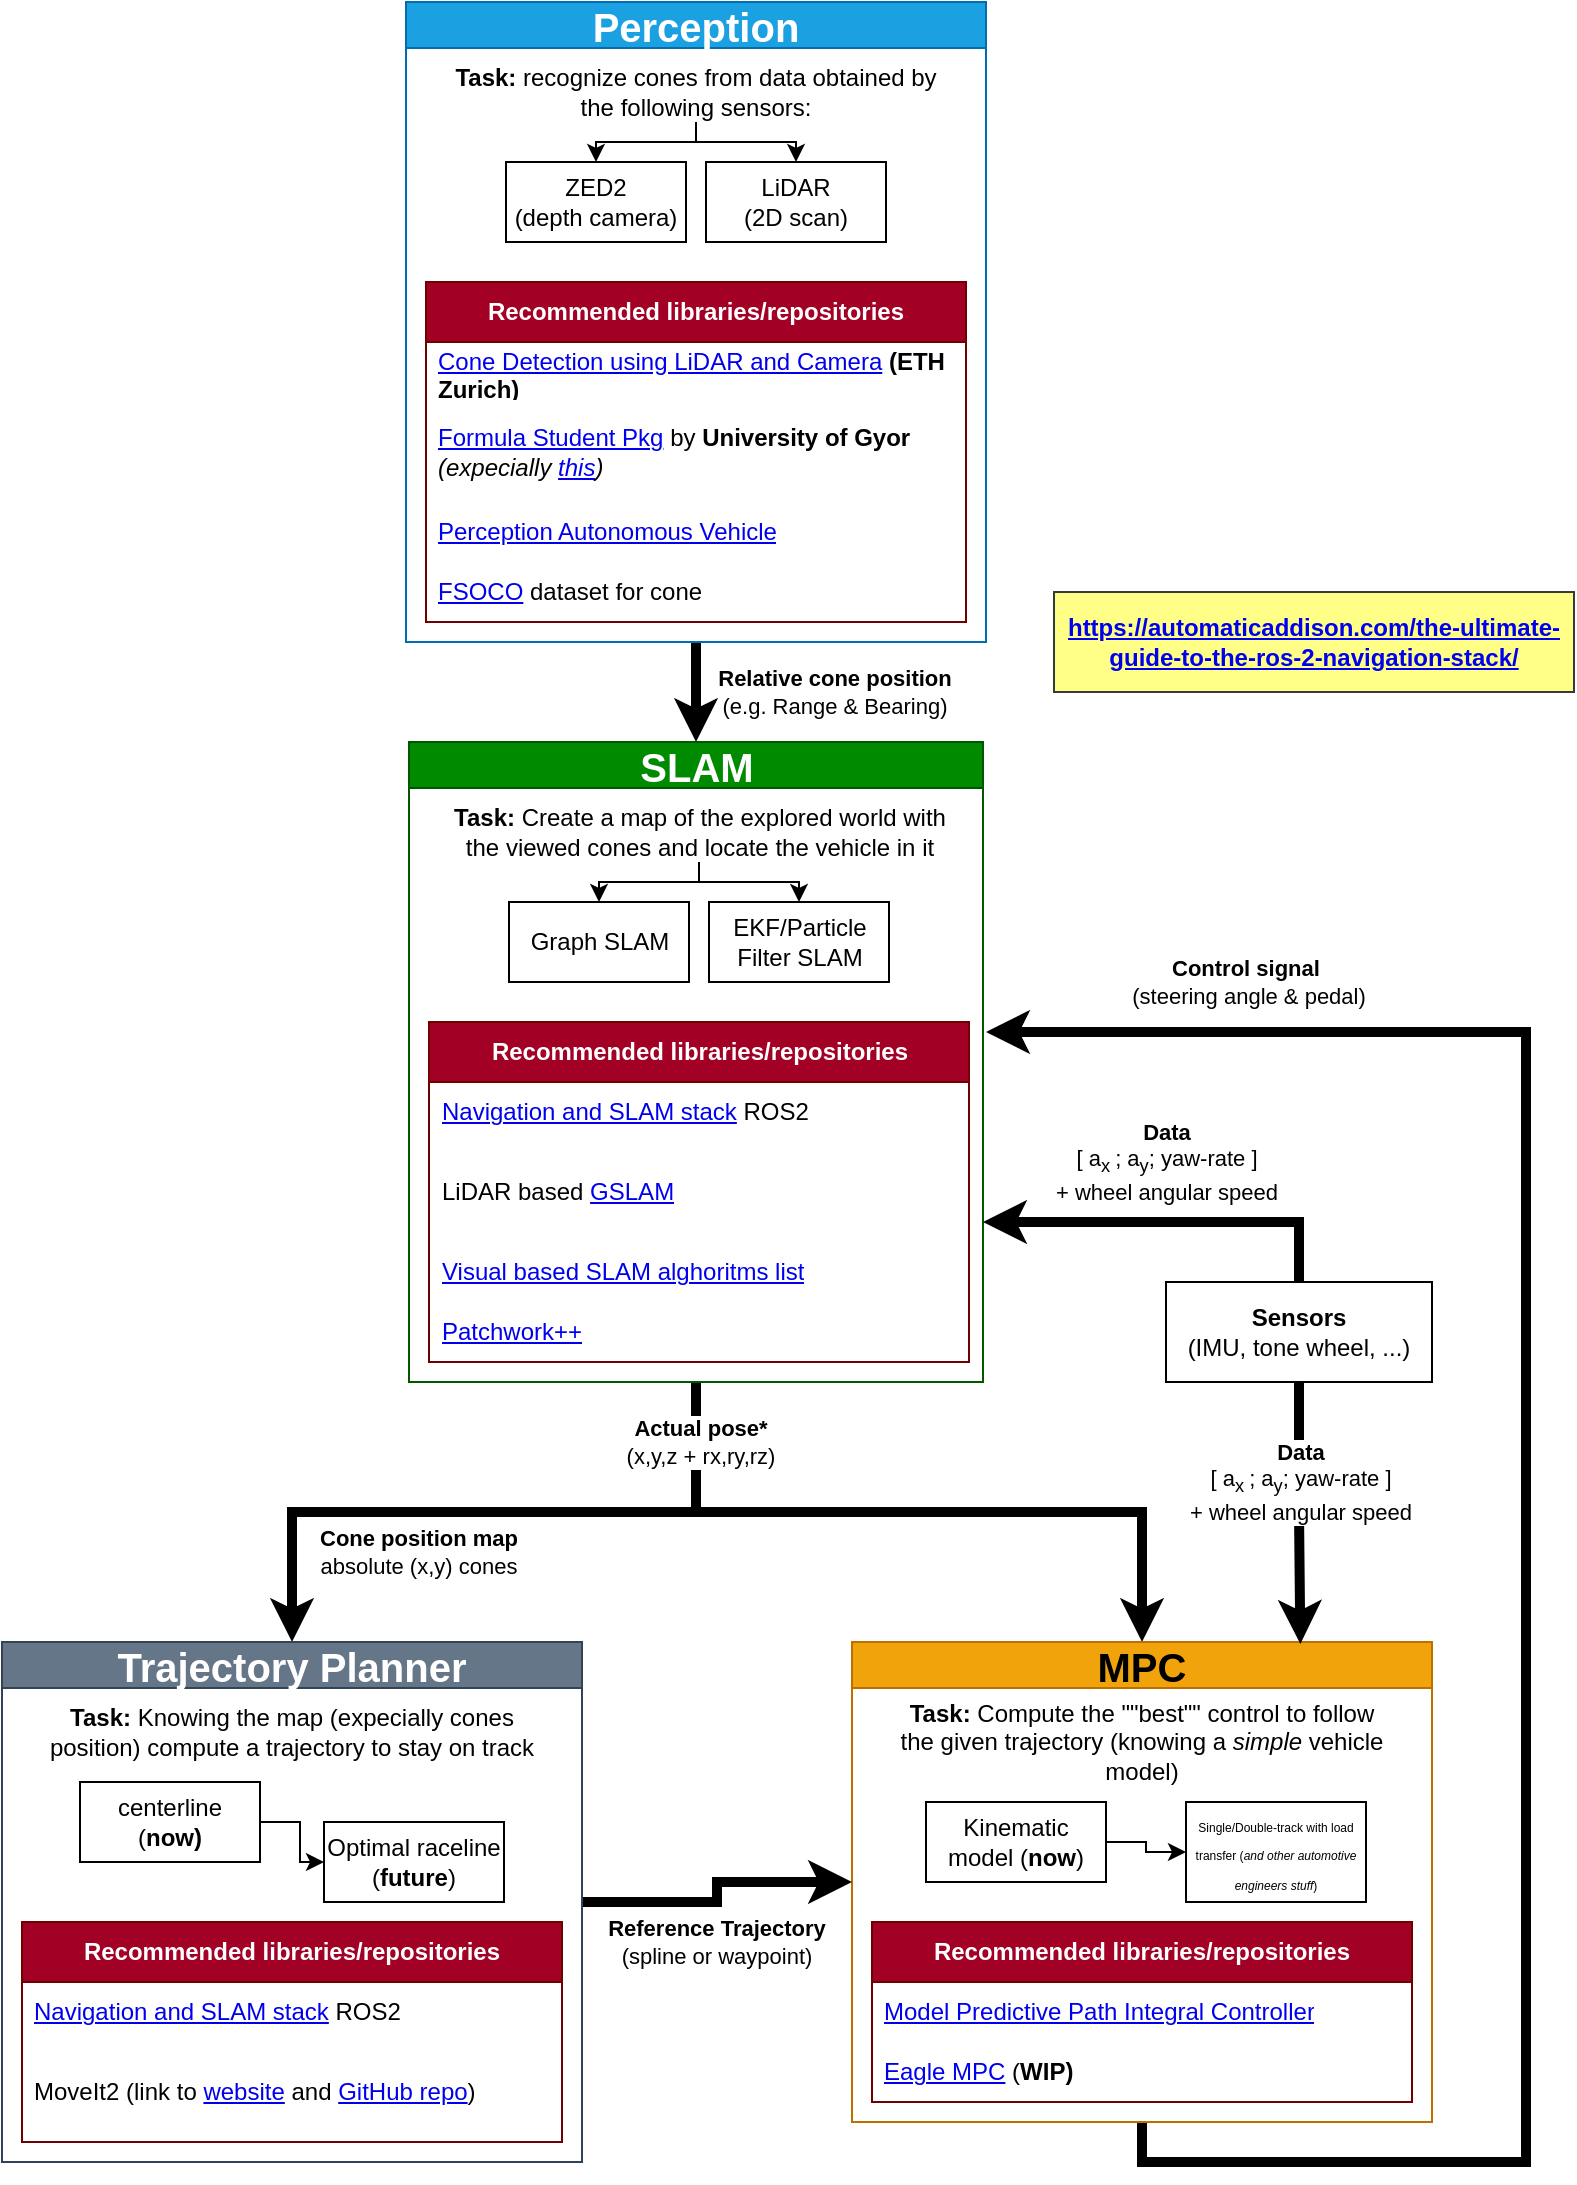 <mxfile version="22.1.2" type="device">
  <diagram name="Page-1" id="8VKyxFyfPZ4FyQ1nRCPz">
    <mxGraphModel dx="1434" dy="963" grid="1" gridSize="10" guides="1" tooltips="1" connect="1" arrows="1" fold="1" page="1" pageScale="1" pageWidth="850" pageHeight="1100" math="0" shadow="0">
      <root>
        <mxCell id="0" />
        <mxCell id="1" parent="0" />
        <mxCell id="Qgp2LlFuuxw4ACLHFYo1-34" style="edgeStyle=orthogonalEdgeStyle;rounded=0;orthogonalLoop=1;jettySize=auto;html=1;exitX=0.5;exitY=1;exitDx=0;exitDy=0;entryX=0.5;entryY=0;entryDx=0;entryDy=0;strokeWidth=5;" parent="1" source="Qgp2LlFuuxw4ACLHFYo1-9" target="Qgp2LlFuuxw4ACLHFYo1-24" edge="1">
          <mxGeometry relative="1" as="geometry" />
        </mxCell>
        <mxCell id="Qgp2LlFuuxw4ACLHFYo1-9" value="&lt;font style=&quot;font-size: 20px;&quot;&gt;Perception&lt;/font&gt;" style="swimlane;whiteSpace=wrap;html=1;fillColor=#1ba1e2;fontColor=#ffffff;strokeColor=#006EAF;" parent="1" vertex="1">
          <mxGeometry x="246" y="10" width="290" height="320" as="geometry">
            <mxRectangle x="340" y="160" width="100" height="30" as="alternateBounds" />
          </mxGeometry>
        </mxCell>
        <mxCell id="Qgp2LlFuuxw4ACLHFYo1-11" value="ZED2&lt;br&gt;(depth camera)" style="rounded=0;whiteSpace=wrap;html=1;" parent="Qgp2LlFuuxw4ACLHFYo1-9" vertex="1">
          <mxGeometry x="50" y="80" width="90" height="40" as="geometry" />
        </mxCell>
        <mxCell id="Qgp2LlFuuxw4ACLHFYo1-12" value="LiDAR&lt;br&gt;(2D scan)" style="rounded=0;whiteSpace=wrap;html=1;" parent="Qgp2LlFuuxw4ACLHFYo1-9" vertex="1">
          <mxGeometry x="150" y="80" width="90" height="40" as="geometry" />
        </mxCell>
        <mxCell id="Qgp2LlFuuxw4ACLHFYo1-16" style="edgeStyle=orthogonalEdgeStyle;rounded=0;orthogonalLoop=1;jettySize=auto;html=1;entryX=0.5;entryY=0;entryDx=0;entryDy=0;" parent="Qgp2LlFuuxw4ACLHFYo1-9" source="Qgp2LlFuuxw4ACLHFYo1-15" target="Qgp2LlFuuxw4ACLHFYo1-11" edge="1">
          <mxGeometry relative="1" as="geometry">
            <Array as="points">
              <mxPoint x="145" y="70" />
              <mxPoint x="95" y="70" />
            </Array>
          </mxGeometry>
        </mxCell>
        <mxCell id="Qgp2LlFuuxw4ACLHFYo1-17" style="edgeStyle=orthogonalEdgeStyle;rounded=0;orthogonalLoop=1;jettySize=auto;html=1;exitX=0.5;exitY=1;exitDx=0;exitDy=0;" parent="Qgp2LlFuuxw4ACLHFYo1-9" source="Qgp2LlFuuxw4ACLHFYo1-15" target="Qgp2LlFuuxw4ACLHFYo1-12" edge="1">
          <mxGeometry relative="1" as="geometry">
            <Array as="points">
              <mxPoint x="145" y="70" />
              <mxPoint x="195" y="70" />
            </Array>
          </mxGeometry>
        </mxCell>
        <mxCell id="Qgp2LlFuuxw4ACLHFYo1-15" value="&lt;b&gt;Task: &lt;/b&gt;recognize cones from data obtained by the following sensors:" style="text;html=1;strokeColor=none;fillColor=none;align=center;verticalAlign=middle;whiteSpace=wrap;rounded=0;" parent="Qgp2LlFuuxw4ACLHFYo1-9" vertex="1">
          <mxGeometry x="20" y="30" width="250" height="30" as="geometry" />
        </mxCell>
        <mxCell id="Qgp2LlFuuxw4ACLHFYo1-19" value="&lt;b&gt;Recommended libraries/repositories&lt;/b&gt;" style="swimlane;fontStyle=0;childLayout=stackLayout;horizontal=1;startSize=30;horizontalStack=0;resizeParent=1;resizeParentMax=0;resizeLast=0;collapsible=1;marginBottom=0;whiteSpace=wrap;html=1;fillColor=#a20025;fontColor=#ffffff;strokeColor=#6F0000;" parent="Qgp2LlFuuxw4ACLHFYo1-9" vertex="1">
          <mxGeometry x="10" y="140" width="270" height="170" as="geometry" />
        </mxCell>
        <mxCell id="Qgp2LlFuuxw4ACLHFYo1-20" value="&lt;a href=&quot;https://www.researchgate.net/profile/Mark-Pfeiffer/publication/320891181_Cone_Detection_using_a_Combination_of_LiDAR_and_Vision-based_Machine_Learning/links/5b0bc0314585157f871b431d/Cone-Detection-using-a-Combination-of-LiDAR-and-Vision-based-Machine-Learning.pdf?_tp=eyJjb250ZXh0Ijp7ImZpcnN0UGFnZSI6InB1YmxpY2F0aW9uIiwicGFnZSI6InB1YmxpY2F0aW9uIn19&quot;&gt;Cone Detection using LiDAR and Camera&lt;/a&gt; &lt;b&gt;(ETH Zurich)&lt;/b&gt;" style="text;strokeColor=none;fillColor=none;align=left;verticalAlign=middle;spacingLeft=4;spacingRight=4;overflow=hidden;points=[[0,0.5],[1,0.5]];portConstraint=eastwest;rotatable=0;whiteSpace=wrap;html=1;" parent="Qgp2LlFuuxw4ACLHFYo1-19" vertex="1">
          <mxGeometry y="30" width="270" height="30" as="geometry" />
        </mxCell>
        <mxCell id="Qgp2LlFuuxw4ACLHFYo1-21" value="&lt;a href=&quot;https://github.com/szenergy/formula_student_packages?tab=readme-ov-file&quot;&gt;Formula Student Pkg&lt;/a&gt; by &lt;b&gt;University of Gyor&lt;/b&gt; &lt;i&gt;(expecially &lt;a href=&quot;https://github.com/jkk-research/pointcloud_to_grid&quot;&gt;this&lt;/a&gt;)&lt;/i&gt;" style="text;strokeColor=none;fillColor=none;align=left;verticalAlign=middle;spacingLeft=4;spacingRight=4;overflow=hidden;points=[[0,0.5],[1,0.5]];portConstraint=eastwest;rotatable=0;whiteSpace=wrap;html=1;" parent="Qgp2LlFuuxw4ACLHFYo1-19" vertex="1">
          <mxGeometry y="60" width="270" height="50" as="geometry" />
        </mxCell>
        <mxCell id="Qgp2LlFuuxw4ACLHFYo1-22" value="&lt;a href=&quot;https://github.com/Hammad-Safeer42/Autonomous_Vehicle_Perception&quot;&gt;Perception Autonomous Vehicle&lt;/a&gt;" style="text;strokeColor=none;fillColor=none;align=left;verticalAlign=middle;spacingLeft=4;spacingRight=4;overflow=hidden;points=[[0,0.5],[1,0.5]];portConstraint=eastwest;rotatable=0;whiteSpace=wrap;html=1;" parent="Qgp2LlFuuxw4ACLHFYo1-19" vertex="1">
          <mxGeometry y="110" width="270" height="30" as="geometry" />
        </mxCell>
        <mxCell id="eDe5voWOfxt5IWZAMDhW-1" value="&lt;a href=&quot;https://www.fsoco-dataset.com/&quot;&gt;FSOCO&lt;/a&gt; dataset for cone" style="text;strokeColor=none;fillColor=none;align=left;verticalAlign=middle;spacingLeft=4;spacingRight=4;overflow=hidden;points=[[0,0.5],[1,0.5]];portConstraint=eastwest;rotatable=0;whiteSpace=wrap;html=1;" vertex="1" parent="Qgp2LlFuuxw4ACLHFYo1-19">
          <mxGeometry y="140" width="270" height="30" as="geometry" />
        </mxCell>
        <mxCell id="Qgp2LlFuuxw4ACLHFYo1-46" style="edgeStyle=orthogonalEdgeStyle;rounded=0;orthogonalLoop=1;jettySize=auto;html=1;exitX=0.5;exitY=1;exitDx=0;exitDy=0;strokeWidth=5;" parent="1" source="Qgp2LlFuuxw4ACLHFYo1-24" target="Qgp2LlFuuxw4ACLHFYo1-35" edge="1">
          <mxGeometry relative="1" as="geometry" />
        </mxCell>
        <mxCell id="Qgp2LlFuuxw4ACLHFYo1-57" style="edgeStyle=orthogonalEdgeStyle;rounded=0;orthogonalLoop=1;jettySize=auto;html=1;exitX=0.5;exitY=1;exitDx=0;exitDy=0;strokeWidth=5;" parent="1" source="Qgp2LlFuuxw4ACLHFYo1-24" target="Qgp2LlFuuxw4ACLHFYo1-47" edge="1">
          <mxGeometry relative="1" as="geometry" />
        </mxCell>
        <mxCell id="Qgp2LlFuuxw4ACLHFYo1-86" value="&lt;b&gt;Cone position map&lt;/b&gt;&lt;br&gt;absolute (x,y) cones" style="edgeLabel;html=1;align=center;verticalAlign=middle;resizable=0;points=[];" parent="Qgp2LlFuuxw4ACLHFYo1-57" vertex="1" connectable="0">
          <mxGeometry x="0.259" y="1" relative="1" as="geometry">
            <mxPoint x="5" y="19" as="offset" />
          </mxGeometry>
        </mxCell>
        <mxCell id="Qgp2LlFuuxw4ACLHFYo1-24" value="&lt;font style=&quot;font-size: 20px;&quot;&gt;SLAM&lt;/font&gt;" style="swimlane;whiteSpace=wrap;html=1;fillColor=#008a00;fontColor=#ffffff;strokeColor=#005700;" parent="1" vertex="1">
          <mxGeometry x="247.5" y="380" width="287" height="320" as="geometry">
            <mxRectangle x="340" y="160" width="100" height="30" as="alternateBounds" />
          </mxGeometry>
        </mxCell>
        <mxCell id="Qgp2LlFuuxw4ACLHFYo1-25" value="Graph SLAM" style="rounded=0;whiteSpace=wrap;html=1;" parent="Qgp2LlFuuxw4ACLHFYo1-24" vertex="1">
          <mxGeometry x="50" y="80" width="90" height="40" as="geometry" />
        </mxCell>
        <mxCell id="Qgp2LlFuuxw4ACLHFYo1-26" value="EKF/Particle Filter SLAM" style="rounded=0;whiteSpace=wrap;html=1;" parent="Qgp2LlFuuxw4ACLHFYo1-24" vertex="1">
          <mxGeometry x="150" y="80" width="90" height="40" as="geometry" />
        </mxCell>
        <mxCell id="Qgp2LlFuuxw4ACLHFYo1-27" style="edgeStyle=orthogonalEdgeStyle;rounded=0;orthogonalLoop=1;jettySize=auto;html=1;entryX=0.5;entryY=0;entryDx=0;entryDy=0;" parent="Qgp2LlFuuxw4ACLHFYo1-24" source="Qgp2LlFuuxw4ACLHFYo1-29" target="Qgp2LlFuuxw4ACLHFYo1-25" edge="1">
          <mxGeometry relative="1" as="geometry">
            <Array as="points">
              <mxPoint x="145" y="70" />
              <mxPoint x="95" y="70" />
            </Array>
          </mxGeometry>
        </mxCell>
        <mxCell id="Qgp2LlFuuxw4ACLHFYo1-28" style="edgeStyle=orthogonalEdgeStyle;rounded=0;orthogonalLoop=1;jettySize=auto;html=1;exitX=0.5;exitY=1;exitDx=0;exitDy=0;" parent="Qgp2LlFuuxw4ACLHFYo1-24" source="Qgp2LlFuuxw4ACLHFYo1-29" target="Qgp2LlFuuxw4ACLHFYo1-26" edge="1">
          <mxGeometry relative="1" as="geometry">
            <Array as="points">
              <mxPoint x="145" y="70" />
              <mxPoint x="195" y="70" />
            </Array>
          </mxGeometry>
        </mxCell>
        <mxCell id="Qgp2LlFuuxw4ACLHFYo1-29" value="&lt;b&gt;Task: &lt;/b&gt;Create a map of the explored world with the viewed cones and locate the vehicle in it" style="text;html=1;strokeColor=none;fillColor=none;align=center;verticalAlign=middle;whiteSpace=wrap;rounded=0;" parent="Qgp2LlFuuxw4ACLHFYo1-24" vertex="1">
          <mxGeometry x="20" y="30" width="250" height="30" as="geometry" />
        </mxCell>
        <mxCell id="Qgp2LlFuuxw4ACLHFYo1-30" value="&lt;b&gt;Recommended libraries/repositories&lt;/b&gt;" style="swimlane;fontStyle=0;childLayout=stackLayout;horizontal=1;startSize=30;horizontalStack=0;resizeParent=1;resizeParentMax=0;resizeLast=0;collapsible=1;marginBottom=0;whiteSpace=wrap;html=1;fillColor=#a20025;fontColor=#ffffff;strokeColor=#6F0000;" parent="Qgp2LlFuuxw4ACLHFYo1-24" vertex="1">
          <mxGeometry x="10" y="140" width="270" height="170" as="geometry" />
        </mxCell>
        <mxCell id="Qgp2LlFuuxw4ACLHFYo1-31" value="&lt;a href=&quot;https://automaticaddison.com/navigation-and-slam-using-the-ros-2-navigation-stack/&quot;&gt;Navigation and SLAM stack&lt;/a&gt; ROS2&amp;nbsp;" style="text;strokeColor=none;fillColor=none;align=left;verticalAlign=middle;spacingLeft=4;spacingRight=4;overflow=hidden;points=[[0,0.5],[1,0.5]];portConstraint=eastwest;rotatable=0;whiteSpace=wrap;html=1;" parent="Qgp2LlFuuxw4ACLHFYo1-30" vertex="1">
          <mxGeometry y="30" width="270" height="30" as="geometry" />
        </mxCell>
        <mxCell id="Qgp2LlFuuxw4ACLHFYo1-32" value="LiDAR based &lt;a href=&quot;https://github.com/Project-MANAS/slam_gmapping&quot;&gt;GSLAM&lt;/a&gt;" style="text;strokeColor=none;fillColor=none;align=left;verticalAlign=middle;spacingLeft=4;spacingRight=4;overflow=hidden;points=[[0,0.5],[1,0.5]];portConstraint=eastwest;rotatable=0;whiteSpace=wrap;html=1;" parent="Qgp2LlFuuxw4ACLHFYo1-30" vertex="1">
          <mxGeometry y="60" width="270" height="50" as="geometry" />
        </mxCell>
        <mxCell id="Qgp2LlFuuxw4ACLHFYo1-33" value="&lt;a href=&quot;https://github.com/klintan/vo-survey&quot;&gt;Visual based SLAM alghoritms list&lt;/a&gt;" style="text;strokeColor=none;fillColor=none;align=left;verticalAlign=middle;spacingLeft=4;spacingRight=4;overflow=hidden;points=[[0,0.5],[1,0.5]];portConstraint=eastwest;rotatable=0;whiteSpace=wrap;html=1;" parent="Qgp2LlFuuxw4ACLHFYo1-30" vertex="1">
          <mxGeometry y="110" width="270" height="30" as="geometry" />
        </mxCell>
        <mxCell id="64eT0Q_K7qP8ezeW0k2J-1" value="&lt;a href=&quot;https://github.com/url-kaist/patchwork-plusplus-ros/tree/ROS2&quot;&gt;Patchwork++&lt;/a&gt;" style="text;strokeColor=none;fillColor=none;align=left;verticalAlign=middle;spacingLeft=4;spacingRight=4;overflow=hidden;points=[[0,0.5],[1,0.5]];portConstraint=eastwest;rotatable=0;whiteSpace=wrap;html=1;" parent="Qgp2LlFuuxw4ACLHFYo1-30" vertex="1">
          <mxGeometry y="140" width="270" height="30" as="geometry" />
        </mxCell>
        <mxCell id="Qgp2LlFuuxw4ACLHFYo1-59" style="edgeStyle=orthogonalEdgeStyle;rounded=0;orthogonalLoop=1;jettySize=auto;html=1;exitX=0.5;exitY=1;exitDx=0;exitDy=0;strokeWidth=5;" parent="1" source="Qgp2LlFuuxw4ACLHFYo1-35" edge="1">
          <mxGeometry relative="1" as="geometry">
            <Array as="points">
              <mxPoint x="614" y="1090" />
              <mxPoint x="806" y="1090" />
              <mxPoint x="806" y="525" />
            </Array>
            <mxPoint x="536" y="525" as="targetPoint" />
          </mxGeometry>
        </mxCell>
        <mxCell id="Qgp2LlFuuxw4ACLHFYo1-60" value="&lt;b&gt;Control signal&amp;nbsp;&lt;/b&gt;&lt;br&gt;(steering angle &amp;amp; pedal)" style="edgeLabel;html=1;align=center;verticalAlign=middle;resizable=0;points=[];labelBackgroundColor=none;" parent="Qgp2LlFuuxw4ACLHFYo1-59" vertex="1" connectable="0">
          <mxGeometry x="0.807" y="2" relative="1" as="geometry">
            <mxPoint x="30" y="-27" as="offset" />
          </mxGeometry>
        </mxCell>
        <mxCell id="Qgp2LlFuuxw4ACLHFYo1-35" value="&lt;font style=&quot;font-size: 20px;&quot;&gt;MPC&lt;/font&gt;" style="swimlane;whiteSpace=wrap;html=1;fillColor=#f0a30a;fontColor=#000000;strokeColor=#BD7000;startSize=23;" parent="1" vertex="1">
          <mxGeometry x="469" y="830" width="290" height="240" as="geometry">
            <mxRectangle x="340" y="160" width="100" height="30" as="alternateBounds" />
          </mxGeometry>
        </mxCell>
        <mxCell id="Qgp2LlFuuxw4ACLHFYo1-84" style="edgeStyle=orthogonalEdgeStyle;rounded=0;orthogonalLoop=1;jettySize=auto;html=1;entryX=0;entryY=0.5;entryDx=0;entryDy=0;" parent="Qgp2LlFuuxw4ACLHFYo1-35" source="Qgp2LlFuuxw4ACLHFYo1-36" target="Qgp2LlFuuxw4ACLHFYo1-37" edge="1">
          <mxGeometry relative="1" as="geometry">
            <Array as="points">
              <mxPoint x="147" y="100" />
              <mxPoint x="147" y="105" />
            </Array>
          </mxGeometry>
        </mxCell>
        <mxCell id="Qgp2LlFuuxw4ACLHFYo1-36" value="Kinematic model (&lt;b&gt;now&lt;/b&gt;)" style="rounded=0;whiteSpace=wrap;html=1;" parent="Qgp2LlFuuxw4ACLHFYo1-35" vertex="1">
          <mxGeometry x="37" y="80" width="90" height="40" as="geometry" />
        </mxCell>
        <mxCell id="Qgp2LlFuuxw4ACLHFYo1-37" value="&lt;div style=&quot;&quot;&gt;&lt;span style=&quot;background-color: initial;&quot;&gt;&lt;font style=&quot;font-size: 6px;&quot;&gt;Single/Double-track with load transfer (&lt;i&gt;and other automotive engineers stuff&lt;/i&gt;)&lt;/font&gt;&lt;/span&gt;&lt;/div&gt;" style="rounded=0;whiteSpace=wrap;html=1;align=center;" parent="Qgp2LlFuuxw4ACLHFYo1-35" vertex="1">
          <mxGeometry x="167" y="80" width="90" height="50" as="geometry" />
        </mxCell>
        <mxCell id="Qgp2LlFuuxw4ACLHFYo1-40" value="&lt;b&gt;Task: &lt;/b&gt;Compute the &quot;&quot;best&quot;&quot; control to follow the given trajectory (knowing a &lt;i&gt;simple&lt;/i&gt;&amp;nbsp;vehicle model)" style="text;html=1;strokeColor=none;fillColor=none;align=center;verticalAlign=middle;whiteSpace=wrap;rounded=0;" parent="Qgp2LlFuuxw4ACLHFYo1-35" vertex="1">
          <mxGeometry x="20" y="30" width="250" height="40" as="geometry" />
        </mxCell>
        <mxCell id="Qgp2LlFuuxw4ACLHFYo1-41" value="&lt;b&gt;Recommended libraries/repositories&lt;/b&gt;" style="swimlane;fontStyle=0;childLayout=stackLayout;horizontal=1;startSize=30;horizontalStack=0;resizeParent=1;resizeParentMax=0;resizeLast=0;collapsible=1;marginBottom=0;whiteSpace=wrap;html=1;fillColor=#a20025;fontColor=#ffffff;strokeColor=#6F0000;" parent="Qgp2LlFuuxw4ACLHFYo1-35" vertex="1">
          <mxGeometry x="10" y="140" width="270" height="90" as="geometry" />
        </mxCell>
        <mxCell id="Qgp2LlFuuxw4ACLHFYo1-44" value="&lt;a href=&quot;https://navigation.ros.org/configuration/packages/configuring-mppic.html&quot;&gt;Model Predictive Path Integral Controller&lt;/a&gt;" style="text;strokeColor=none;fillColor=none;align=left;verticalAlign=middle;spacingLeft=4;spacingRight=4;overflow=hidden;points=[[0,0.5],[1,0.5]];portConstraint=eastwest;rotatable=0;whiteSpace=wrap;html=1;" parent="Qgp2LlFuuxw4ACLHFYo1-41" vertex="1">
          <mxGeometry y="30" width="270" height="30" as="geometry" />
        </mxCell>
        <mxCell id="64eT0Q_K7qP8ezeW0k2J-2" value="&lt;a href=&quot;https://github.com/PepMS/eagle_mpc_ros2&quot;&gt;Eagle MPC&lt;/a&gt;&amp;nbsp;(&lt;b&gt;WIP)&lt;/b&gt;" style="text;strokeColor=none;fillColor=none;align=left;verticalAlign=middle;spacingLeft=4;spacingRight=4;overflow=hidden;points=[[0,0.5],[1,0.5]];portConstraint=eastwest;rotatable=0;whiteSpace=wrap;html=1;" parent="Qgp2LlFuuxw4ACLHFYo1-41" vertex="1">
          <mxGeometry y="60" width="270" height="30" as="geometry" />
        </mxCell>
        <mxCell id="Qgp2LlFuuxw4ACLHFYo1-58" style="edgeStyle=orthogonalEdgeStyle;rounded=0;orthogonalLoop=1;jettySize=auto;html=1;exitX=1;exitY=0.5;exitDx=0;exitDy=0;entryX=0;entryY=0.5;entryDx=0;entryDy=0;strokeWidth=5;" parent="1" source="Qgp2LlFuuxw4ACLHFYo1-47" target="Qgp2LlFuuxw4ACLHFYo1-35" edge="1">
          <mxGeometry relative="1" as="geometry" />
        </mxCell>
        <mxCell id="Qgp2LlFuuxw4ACLHFYo1-47" value="&lt;font style=&quot;font-size: 20px;&quot;&gt;Trajectory Planner&lt;/font&gt;" style="swimlane;whiteSpace=wrap;html=1;fillColor=#647687;fontColor=#ffffff;strokeColor=#314354;startSize=23;" parent="1" vertex="1">
          <mxGeometry x="44" y="830" width="290" height="260" as="geometry">
            <mxRectangle x="340" y="160" width="100" height="30" as="alternateBounds" />
          </mxGeometry>
        </mxCell>
        <mxCell id="Qgp2LlFuuxw4ACLHFYo1-83" style="edgeStyle=orthogonalEdgeStyle;rounded=0;orthogonalLoop=1;jettySize=auto;html=1;entryX=0;entryY=0.5;entryDx=0;entryDy=0;" parent="Qgp2LlFuuxw4ACLHFYo1-47" source="Qgp2LlFuuxw4ACLHFYo1-48" target="Qgp2LlFuuxw4ACLHFYo1-49" edge="1">
          <mxGeometry relative="1" as="geometry" />
        </mxCell>
        <mxCell id="Qgp2LlFuuxw4ACLHFYo1-48" value="centerline&lt;br&gt;(&lt;b&gt;now)&lt;/b&gt;" style="rounded=0;whiteSpace=wrap;html=1;" parent="Qgp2LlFuuxw4ACLHFYo1-47" vertex="1">
          <mxGeometry x="39" y="70" width="90" height="40" as="geometry" />
        </mxCell>
        <mxCell id="Qgp2LlFuuxw4ACLHFYo1-49" value="Optimal raceline&lt;br&gt;(&lt;b&gt;future&lt;/b&gt;)" style="rounded=0;whiteSpace=wrap;html=1;" parent="Qgp2LlFuuxw4ACLHFYo1-47" vertex="1">
          <mxGeometry x="161" y="90" width="90" height="40" as="geometry" />
        </mxCell>
        <mxCell id="Qgp2LlFuuxw4ACLHFYo1-52" value="&lt;b&gt;Task: &lt;/b&gt;Knowing the map (expecially cones position) compute a trajectory to stay on track" style="text;html=1;strokeColor=none;fillColor=none;align=center;verticalAlign=middle;whiteSpace=wrap;rounded=0;" parent="Qgp2LlFuuxw4ACLHFYo1-47" vertex="1">
          <mxGeometry x="20" y="30" width="250" height="30" as="geometry" />
        </mxCell>
        <mxCell id="Qgp2LlFuuxw4ACLHFYo1-53" value="&lt;b&gt;Recommended libraries/repositories&lt;/b&gt;" style="swimlane;fontStyle=0;childLayout=stackLayout;horizontal=1;startSize=30;horizontalStack=0;resizeParent=1;resizeParentMax=0;resizeLast=0;collapsible=1;marginBottom=0;whiteSpace=wrap;html=1;fillColor=#a20025;fontColor=#ffffff;strokeColor=#6F0000;" parent="Qgp2LlFuuxw4ACLHFYo1-47" vertex="1">
          <mxGeometry x="10" y="140" width="270" height="110" as="geometry" />
        </mxCell>
        <mxCell id="Qgp2LlFuuxw4ACLHFYo1-54" value="&lt;a href=&quot;https://automaticaddison.com/navigation-and-slam-using-the-ros-2-navigation-stack/&quot;&gt;Navigation and SLAM stack&lt;/a&gt;&amp;nbsp;ROS2&amp;nbsp;" style="text;strokeColor=none;fillColor=none;align=left;verticalAlign=middle;spacingLeft=4;spacingRight=4;overflow=hidden;points=[[0,0.5],[1,0.5]];portConstraint=eastwest;rotatable=0;whiteSpace=wrap;html=1;" parent="Qgp2LlFuuxw4ACLHFYo1-53" vertex="1">
          <mxGeometry y="30" width="270" height="30" as="geometry" />
        </mxCell>
        <mxCell id="Qgp2LlFuuxw4ACLHFYo1-55" value="MoveIt2 (link to &lt;a href=&quot;https://moveit.ros.org/&quot;&gt;website&lt;/a&gt;&amp;nbsp;and &lt;a href=&quot;https://github.com/ros-planning/moveit2&quot;&gt;GitHub repo&lt;/a&gt;)" style="text;strokeColor=none;fillColor=none;align=left;verticalAlign=middle;spacingLeft=4;spacingRight=4;overflow=hidden;points=[[0,0.5],[1,0.5]];portConstraint=eastwest;rotatable=0;whiteSpace=wrap;html=1;" parent="Qgp2LlFuuxw4ACLHFYo1-53" vertex="1">
          <mxGeometry y="60" width="270" height="50" as="geometry" />
        </mxCell>
        <mxCell id="Qgp2LlFuuxw4ACLHFYo1-61" value="&lt;b&gt;Relative cone position&lt;br&gt;&lt;/b&gt;(e.g. Range &amp;amp; Bearing)" style="edgeLabel;html=1;align=center;verticalAlign=middle;resizable=0;points=[];labelBackgroundColor=none;" parent="1" vertex="1" connectable="0">
          <mxGeometry x="460.003" y="355" as="geometry" />
        </mxCell>
        <mxCell id="Qgp2LlFuuxw4ACLHFYo1-76" style="edgeStyle=orthogonalEdgeStyle;rounded=0;orthogonalLoop=1;jettySize=auto;html=1;entryX=1;entryY=0.75;entryDx=0;entryDy=0;exitX=0.5;exitY=0;exitDx=0;exitDy=0;strokeWidth=5;" parent="1" source="Qgp2LlFuuxw4ACLHFYo1-63" target="Qgp2LlFuuxw4ACLHFYo1-24" edge="1">
          <mxGeometry relative="1" as="geometry" />
        </mxCell>
        <mxCell id="Qgp2LlFuuxw4ACLHFYo1-63" value="&lt;b&gt;Sensors&lt;/b&gt;&lt;br&gt;(IMU, tone wheel, ...)" style="rounded=0;whiteSpace=wrap;html=1;flipH=1;flipV=1;movable=1;resizable=1;rotatable=1;deletable=1;editable=1;locked=0;connectable=1;" parent="1" vertex="1">
          <mxGeometry x="626" y="650" width="133" height="50" as="geometry" />
        </mxCell>
        <mxCell id="Qgp2LlFuuxw4ACLHFYo1-77" style="edgeStyle=orthogonalEdgeStyle;rounded=0;orthogonalLoop=1;jettySize=auto;html=1;exitX=0.5;exitY=1;exitDx=0;exitDy=0;entryX=0.773;entryY=0.004;entryDx=0;entryDy=0;entryPerimeter=0;strokeWidth=5;" parent="1" source="Qgp2LlFuuxw4ACLHFYo1-63" target="Qgp2LlFuuxw4ACLHFYo1-35" edge="1">
          <mxGeometry relative="1" as="geometry" />
        </mxCell>
        <mxCell id="Qgp2LlFuuxw4ACLHFYo1-79" value="&lt;b&gt;Data&lt;br&gt;&lt;/b&gt;[ a&lt;sub style=&quot;&quot;&gt;x&amp;nbsp;&lt;/sub&gt;; a&lt;sub style=&quot;&quot;&gt;y&lt;/sub&gt;; yaw-rate ] &lt;br&gt;+ wheel angular speed" style="edgeLabel;html=1;align=center;verticalAlign=middle;resizable=0;points=[];labelBackgroundColor=none;" parent="1" vertex="1" connectable="0">
          <mxGeometry x="626.0" y="589.995" as="geometry" />
        </mxCell>
        <mxCell id="Qgp2LlFuuxw4ACLHFYo1-80" value="&lt;b&gt;Data&lt;br&gt;&lt;/b&gt;[ a&lt;sub style=&quot;&quot;&gt;x&amp;nbsp;&lt;/sub&gt;; a&lt;sub style=&quot;&quot;&gt;y&lt;/sub&gt;; yaw-rate ] &lt;br&gt;+ wheel angular speed" style="edgeLabel;html=1;align=center;verticalAlign=middle;resizable=0;points=[];labelBackgroundColor=default;" parent="1" vertex="1" connectable="0">
          <mxGeometry x="692.5" y="749.995" as="geometry" />
        </mxCell>
        <mxCell id="Qgp2LlFuuxw4ACLHFYo1-81" value="&lt;b&gt;Actual pose*&lt;br&gt;&lt;/b&gt;(x,y,z + rx,ry,rz)" style="edgeLabel;html=1;align=center;verticalAlign=middle;resizable=0;points=[];labelBackgroundColor=default;" parent="1" vertex="1" connectable="0">
          <mxGeometry x="392.503" y="730" as="geometry" />
        </mxCell>
        <mxCell id="Qgp2LlFuuxw4ACLHFYo1-82" value="&lt;b&gt;Reference Trajectory&lt;br&gt;&lt;/b&gt;(spline or waypoint)" style="edgeLabel;html=1;align=center;verticalAlign=middle;resizable=0;points=[];labelBackgroundColor=none;" parent="1" vertex="1" connectable="0">
          <mxGeometry x="401.003" y="980" as="geometry" />
        </mxCell>
        <mxCell id="Qgp2LlFuuxw4ACLHFYo1-88" value="&lt;a href=&quot;https://automaticaddison.com/the-ultimate-guide-to-the-ros-2-navigation-stack/&quot;&gt;&lt;b&gt;https://automaticaddison.com/the-ultimate-guide-to-the-ros-2-navigation-stack/&lt;/b&gt;&lt;/a&gt;" style="text;html=1;strokeColor=#36393d;fillColor=#ffff88;align=center;verticalAlign=middle;whiteSpace=wrap;rounded=0;direction=south;" parent="1" vertex="1">
          <mxGeometry x="570" y="305" width="260" height="50" as="geometry" />
        </mxCell>
      </root>
    </mxGraphModel>
  </diagram>
</mxfile>
